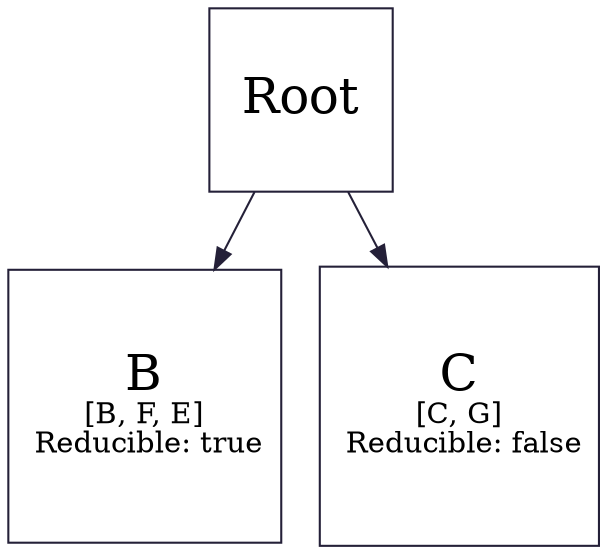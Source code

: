 digraph G {
    graph[color="#242038"]
    node[color="#242038", shape=square]
    edge[color="#242038"]
    Root [label=<<font point-size="24.0"> Root </font>>]
    B [label=<<font point-size="24.0"> B </font><br/> [B, F, E] <br/> Reducible: true>]
    C [label=<<font point-size="24.0"> C </font><br/> [C, G] <br/> Reducible: false>]
    Root->B
    Root->C
}

